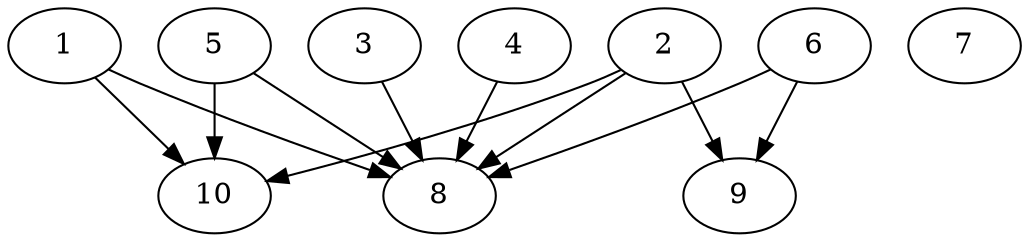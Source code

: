 // DAG automatically generated by daggen at Thu Oct  3 13:58:04 2019
// ./daggen --dot -n 10 --ccr 0.4 --fat 0.9 --regular 0.9 --density 0.9 --mindata 5242880 --maxdata 52428800 
digraph G {
  1 [size="76718080", alpha="0.18", expect_size="30687232"] 
  1 -> 8 [size ="30687232"]
  1 -> 10 [size ="30687232"]
  2 [size="74055680", alpha="0.01", expect_size="29622272"] 
  2 -> 8 [size ="29622272"]
  2 -> 9 [size ="29622272"]
  2 -> 10 [size ="29622272"]
  3 [size="105492480", alpha="0.03", expect_size="42196992"] 
  3 -> 8 [size ="42196992"]
  4 [size="21363200", alpha="0.19", expect_size="8545280"] 
  4 -> 8 [size ="8545280"]
  5 [size="107678720", alpha="0.05", expect_size="43071488"] 
  5 -> 8 [size ="43071488"]
  5 -> 10 [size ="43071488"]
  6 [size="115328000", alpha="0.04", expect_size="46131200"] 
  6 -> 8 [size ="46131200"]
  6 -> 9 [size ="46131200"]
  7 [size="105963520", alpha="0.00", expect_size="42385408"] 
  8 [size="59916800", alpha="0.17", expect_size="23966720"] 
  9 [size="130918400", alpha="0.15", expect_size="52367360"] 
  10 [size="47616000", alpha="0.09", expect_size="19046400"] 
}
